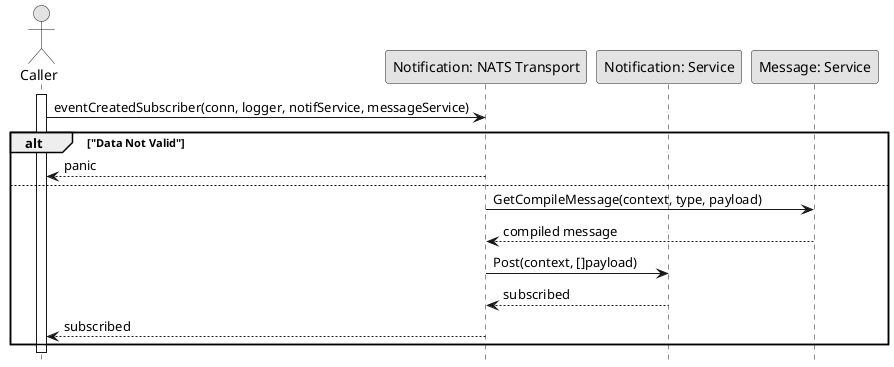 @startuml NOTIFICATION_SubscribeEventCreated

skinparam Monochrome true
skinparam Shadowing false
hide footbox

actor "Caller" as Caller
participant "Notification: NATS Transport" as NotificationNATSTransport
participant "Notification: Service" as NotificationService
participant "Message: Service" as MessageService

activate Caller

Caller->NotificationNATSTransport: eventCreatedSubscriber(conn, logger, notifService, messageService)

alt "Data Not Valid"
    NotificationNATSTransport-->Caller: panic
else
    NotificationNATSTransport->MessageService: GetCompileMessage(context, type, payload)
    MessageService-->NotificationNATSTransport: compiled message

    NotificationNATSTransport->NotificationService: Post(context, []payload)
    NotificationService-->NotificationNATSTransport: subscribed
    NotificationNATSTransport-->Caller: subscribed
end

@enduml